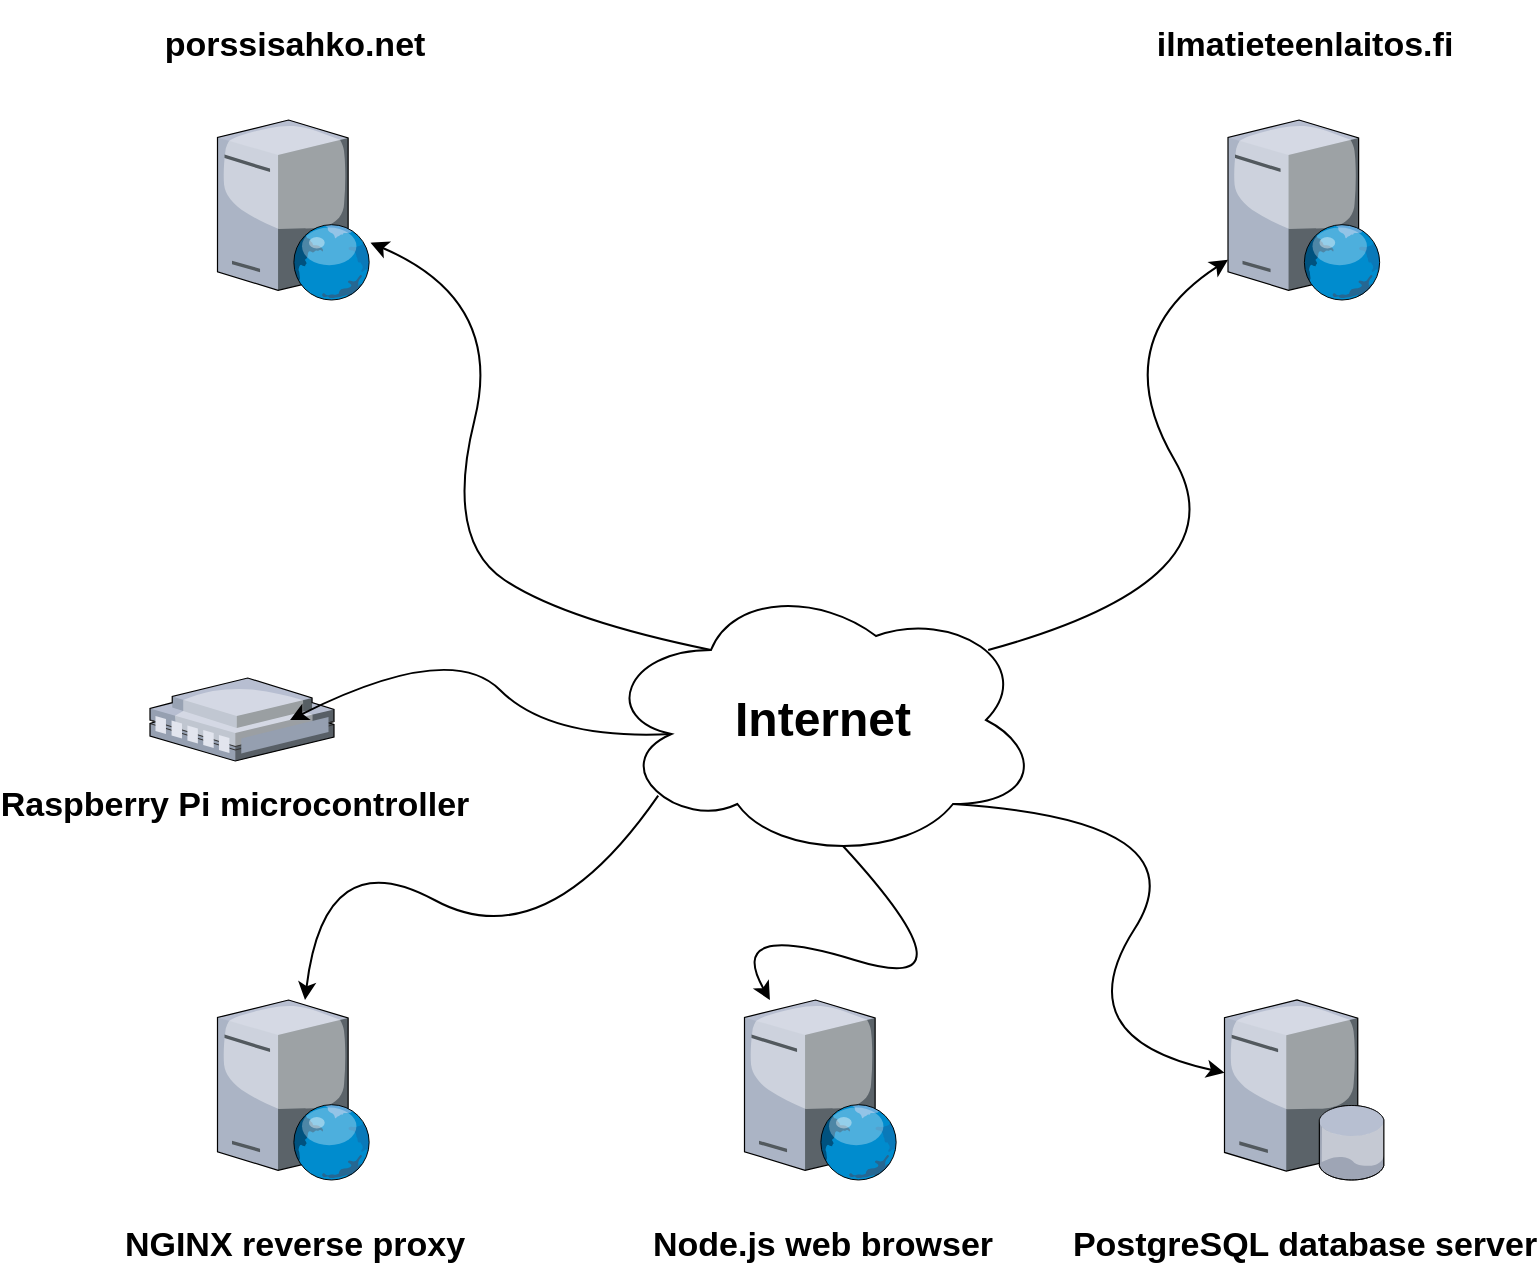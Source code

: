 <mxfile version="21.6.8" type="device">
  <diagram name="Page-1" id="j2m0L8MKRR5pyremR1uO">
    <mxGraphModel dx="2938" dy="1188" grid="1" gridSize="10" guides="1" tooltips="1" connect="1" arrows="1" fold="1" page="1" pageScale="1" pageWidth="850" pageHeight="1100" math="0" shadow="0">
      <root>
        <mxCell id="0" />
        <mxCell id="1" parent="0" />
        <mxCell id="ghCQ3Y4fkqYhE1xKkqQp-1" value="" style="shape=cloud;whiteSpace=wrap;html=1;" parent="1" vertex="1">
          <mxGeometry x="325.5" y="520" width="220" height="140" as="geometry" />
        </mxCell>
        <mxCell id="ghCQ3Y4fkqYhE1xKkqQp-2" value="" style="verticalLabelPosition=bottom;sketch=0;aspect=fixed;html=1;verticalAlign=top;strokeColor=none;align=center;outlineConnect=0;shape=mxgraph.citrix.web_server;" parent="1" vertex="1">
          <mxGeometry x="133.75" y="290" width="76.5" height="90" as="geometry" />
        </mxCell>
        <mxCell id="ghCQ3Y4fkqYhE1xKkqQp-3" value="" style="verticalLabelPosition=bottom;sketch=0;aspect=fixed;html=1;verticalAlign=top;strokeColor=none;align=center;outlineConnect=0;shape=mxgraph.citrix.web_server;" parent="1" vertex="1">
          <mxGeometry x="639" y="290" width="76.5" height="90" as="geometry" />
        </mxCell>
        <mxCell id="ghCQ3Y4fkqYhE1xKkqQp-4" value="" style="verticalLabelPosition=bottom;sketch=0;aspect=fixed;html=1;verticalAlign=top;strokeColor=none;align=center;outlineConnect=0;shape=mxgraph.citrix.web_server;" parent="1" vertex="1">
          <mxGeometry x="133.75" y="730" width="76.5" height="90" as="geometry" />
        </mxCell>
        <mxCell id="ghCQ3Y4fkqYhE1xKkqQp-5" value="" style="verticalLabelPosition=bottom;sketch=0;aspect=fixed;html=1;verticalAlign=top;strokeColor=none;align=center;outlineConnect=0;shape=mxgraph.citrix.web_server;" parent="1" vertex="1">
          <mxGeometry x="397.25" y="730" width="76.5" height="90" as="geometry" />
        </mxCell>
        <mxCell id="ghCQ3Y4fkqYhE1xKkqQp-6" value="Internet" style="text;strokeColor=none;fillColor=none;html=1;fontSize=24;fontStyle=1;verticalAlign=middle;align=center;" parent="1" vertex="1">
          <mxGeometry x="385.5" y="570" width="100" height="40" as="geometry" />
        </mxCell>
        <mxCell id="ghCQ3Y4fkqYhE1xKkqQp-7" value="&lt;font style=&quot;font-size: 17px;&quot;&gt;porssisahko.net&lt;/font&gt;" style="text;strokeColor=none;fillColor=none;html=1;fontSize=24;fontStyle=1;verticalAlign=middle;align=center;" parent="1" vertex="1">
          <mxGeometry x="122" y="230" width="100" height="40" as="geometry" />
        </mxCell>
        <mxCell id="ghCQ3Y4fkqYhE1xKkqQp-8" value="&lt;font style=&quot;font-size: 17px;&quot;&gt;ilmatieteenlaitos.fi&lt;/font&gt;" style="text;strokeColor=none;fillColor=none;html=1;fontSize=24;fontStyle=1;verticalAlign=middle;align=center;" parent="1" vertex="1">
          <mxGeometry x="627.25" y="230" width="100" height="40" as="geometry" />
        </mxCell>
        <mxCell id="ghCQ3Y4fkqYhE1xKkqQp-9" value="&lt;font style=&quot;font-size: 17px;&quot;&gt;NGINX reverse proxy&lt;/font&gt;" style="text;strokeColor=none;fillColor=none;html=1;fontSize=24;fontStyle=1;verticalAlign=middle;align=center;" parent="1" vertex="1">
          <mxGeometry x="122" y="830" width="100" height="40" as="geometry" />
        </mxCell>
        <mxCell id="ghCQ3Y4fkqYhE1xKkqQp-10" value="&lt;font style=&quot;font-size: 17px;&quot;&gt;Node.js web browser&lt;/font&gt;" style="text;strokeColor=none;fillColor=none;html=1;fontSize=24;fontStyle=1;verticalAlign=middle;align=center;" parent="1" vertex="1">
          <mxGeometry x="385.5" y="830" width="100" height="40" as="geometry" />
        </mxCell>
        <mxCell id="ghCQ3Y4fkqYhE1xKkqQp-11" value="" style="verticalLabelPosition=bottom;sketch=0;aspect=fixed;html=1;verticalAlign=top;strokeColor=none;align=center;outlineConnect=0;shape=mxgraph.citrix.database_server;" parent="1" vertex="1">
          <mxGeometry x="637.25" y="730" width="80" height="90" as="geometry" />
        </mxCell>
        <mxCell id="ghCQ3Y4fkqYhE1xKkqQp-12" value="&lt;font style=&quot;font-size: 17px;&quot;&gt;PostgreSQL database server&lt;/font&gt;" style="text;strokeColor=none;fillColor=none;html=1;fontSize=24;fontStyle=1;verticalAlign=middle;align=center;" parent="1" vertex="1">
          <mxGeometry x="627.25" y="830" width="100" height="40" as="geometry" />
        </mxCell>
        <mxCell id="ghCQ3Y4fkqYhE1xKkqQp-15" value="" style="curved=1;endArrow=classic;html=1;rounded=0;exitX=0.25;exitY=0.25;exitDx=0;exitDy=0;exitPerimeter=0;" parent="1" source="ghCQ3Y4fkqYhE1xKkqQp-1" target="ghCQ3Y4fkqYhE1xKkqQp-2" edge="1">
          <mxGeometry width="50" height="50" relative="1" as="geometry">
            <mxPoint x="337.25" y="430" as="sourcePoint" />
            <mxPoint x="207.25" y="390" as="targetPoint" />
            <Array as="points">
              <mxPoint x="307.25" y="540" />
              <mxPoint x="247.25" y="500" />
              <mxPoint x="277.25" y="380" />
            </Array>
          </mxGeometry>
        </mxCell>
        <mxCell id="ghCQ3Y4fkqYhE1xKkqQp-17" value="" style="curved=1;endArrow=classic;html=1;rounded=0;exitX=0.88;exitY=0.25;exitDx=0;exitDy=0;exitPerimeter=0;" parent="1" source="ghCQ3Y4fkqYhE1xKkqQp-1" target="ghCQ3Y4fkqYhE1xKkqQp-3" edge="1">
          <mxGeometry width="50" height="50" relative="1" as="geometry">
            <mxPoint x="577.25" y="450" as="sourcePoint" />
            <mxPoint x="627.25" y="400" as="targetPoint" />
            <Array as="points">
              <mxPoint x="647.25" y="520" />
              <mxPoint x="577.25" y="400" />
            </Array>
          </mxGeometry>
        </mxCell>
        <mxCell id="ghCQ3Y4fkqYhE1xKkqQp-18" value="" style="curved=1;endArrow=classic;html=1;rounded=0;exitX=0.13;exitY=0.77;exitDx=0;exitDy=0;exitPerimeter=0;" parent="1" source="ghCQ3Y4fkqYhE1xKkqQp-1" target="ghCQ3Y4fkqYhE1xKkqQp-4" edge="1">
          <mxGeometry width="50" height="50" relative="1" as="geometry">
            <mxPoint x="237.25" y="650" as="sourcePoint" />
            <mxPoint x="237.25" y="730" as="targetPoint" />
            <Array as="points">
              <mxPoint x="297.25" y="710" />
              <mxPoint x="187.25" y="650" />
            </Array>
          </mxGeometry>
        </mxCell>
        <mxCell id="ghCQ3Y4fkqYhE1xKkqQp-20" value="" style="curved=1;endArrow=classic;html=1;rounded=0;exitX=0.8;exitY=0.8;exitDx=0;exitDy=0;exitPerimeter=0;" parent="1" source="ghCQ3Y4fkqYhE1xKkqQp-1" target="ghCQ3Y4fkqYhE1xKkqQp-11" edge="1">
          <mxGeometry width="50" height="50" relative="1" as="geometry">
            <mxPoint x="567.25" y="700" as="sourcePoint" />
            <mxPoint x="617.25" y="650" as="targetPoint" />
            <Array as="points">
              <mxPoint x="627.25" y="640" />
              <mxPoint x="557.25" y="749" />
            </Array>
          </mxGeometry>
        </mxCell>
        <mxCell id="ghCQ3Y4fkqYhE1xKkqQp-22" value="" style="curved=1;endArrow=classic;html=1;rounded=0;exitX=0.55;exitY=0.95;exitDx=0;exitDy=0;exitPerimeter=0;" parent="1" source="ghCQ3Y4fkqYhE1xKkqQp-1" target="ghCQ3Y4fkqYhE1xKkqQp-5" edge="1">
          <mxGeometry width="50" height="50" relative="1" as="geometry">
            <mxPoint x="417.25" y="720" as="sourcePoint" />
            <mxPoint x="467.25" y="670" as="targetPoint" />
            <Array as="points">
              <mxPoint x="517.25" y="730" />
              <mxPoint x="387.25" y="690" />
            </Array>
          </mxGeometry>
        </mxCell>
        <mxCell id="k59GtesLESAVn46tGv3F-1" value="" style="verticalLabelPosition=bottom;sketch=0;aspect=fixed;html=1;verticalAlign=top;strokeColor=none;align=center;outlineConnect=0;shape=mxgraph.citrix.remote_office;" vertex="1" parent="1">
          <mxGeometry x="100" y="569" width="92" height="41.5" as="geometry" />
        </mxCell>
        <mxCell id="k59GtesLESAVn46tGv3F-2" value="&lt;font style=&quot;font-size: 17px;&quot;&gt;Raspberry Pi microcontroller&lt;/font&gt;" style="text;strokeColor=none;fillColor=none;html=1;fontSize=24;fontStyle=1;verticalAlign=middle;align=center;" vertex="1" parent="1">
          <mxGeometry x="92" y="610" width="100" height="40" as="geometry" />
        </mxCell>
        <mxCell id="k59GtesLESAVn46tGv3F-3" value="" style="curved=1;endArrow=classic;html=1;rounded=0;entryX=0.761;entryY=0.506;entryDx=0;entryDy=0;entryPerimeter=0;exitX=0.16;exitY=0.55;exitDx=0;exitDy=0;exitPerimeter=0;" edge="1" parent="1" source="ghCQ3Y4fkqYhE1xKkqQp-1" target="k59GtesLESAVn46tGv3F-1">
          <mxGeometry width="50" height="50" relative="1" as="geometry">
            <mxPoint x="250" y="600" as="sourcePoint" />
            <mxPoint x="300" y="550" as="targetPoint" />
            <Array as="points">
              <mxPoint x="300" y="600" />
              <mxPoint x="250" y="550" />
            </Array>
          </mxGeometry>
        </mxCell>
      </root>
    </mxGraphModel>
  </diagram>
</mxfile>
